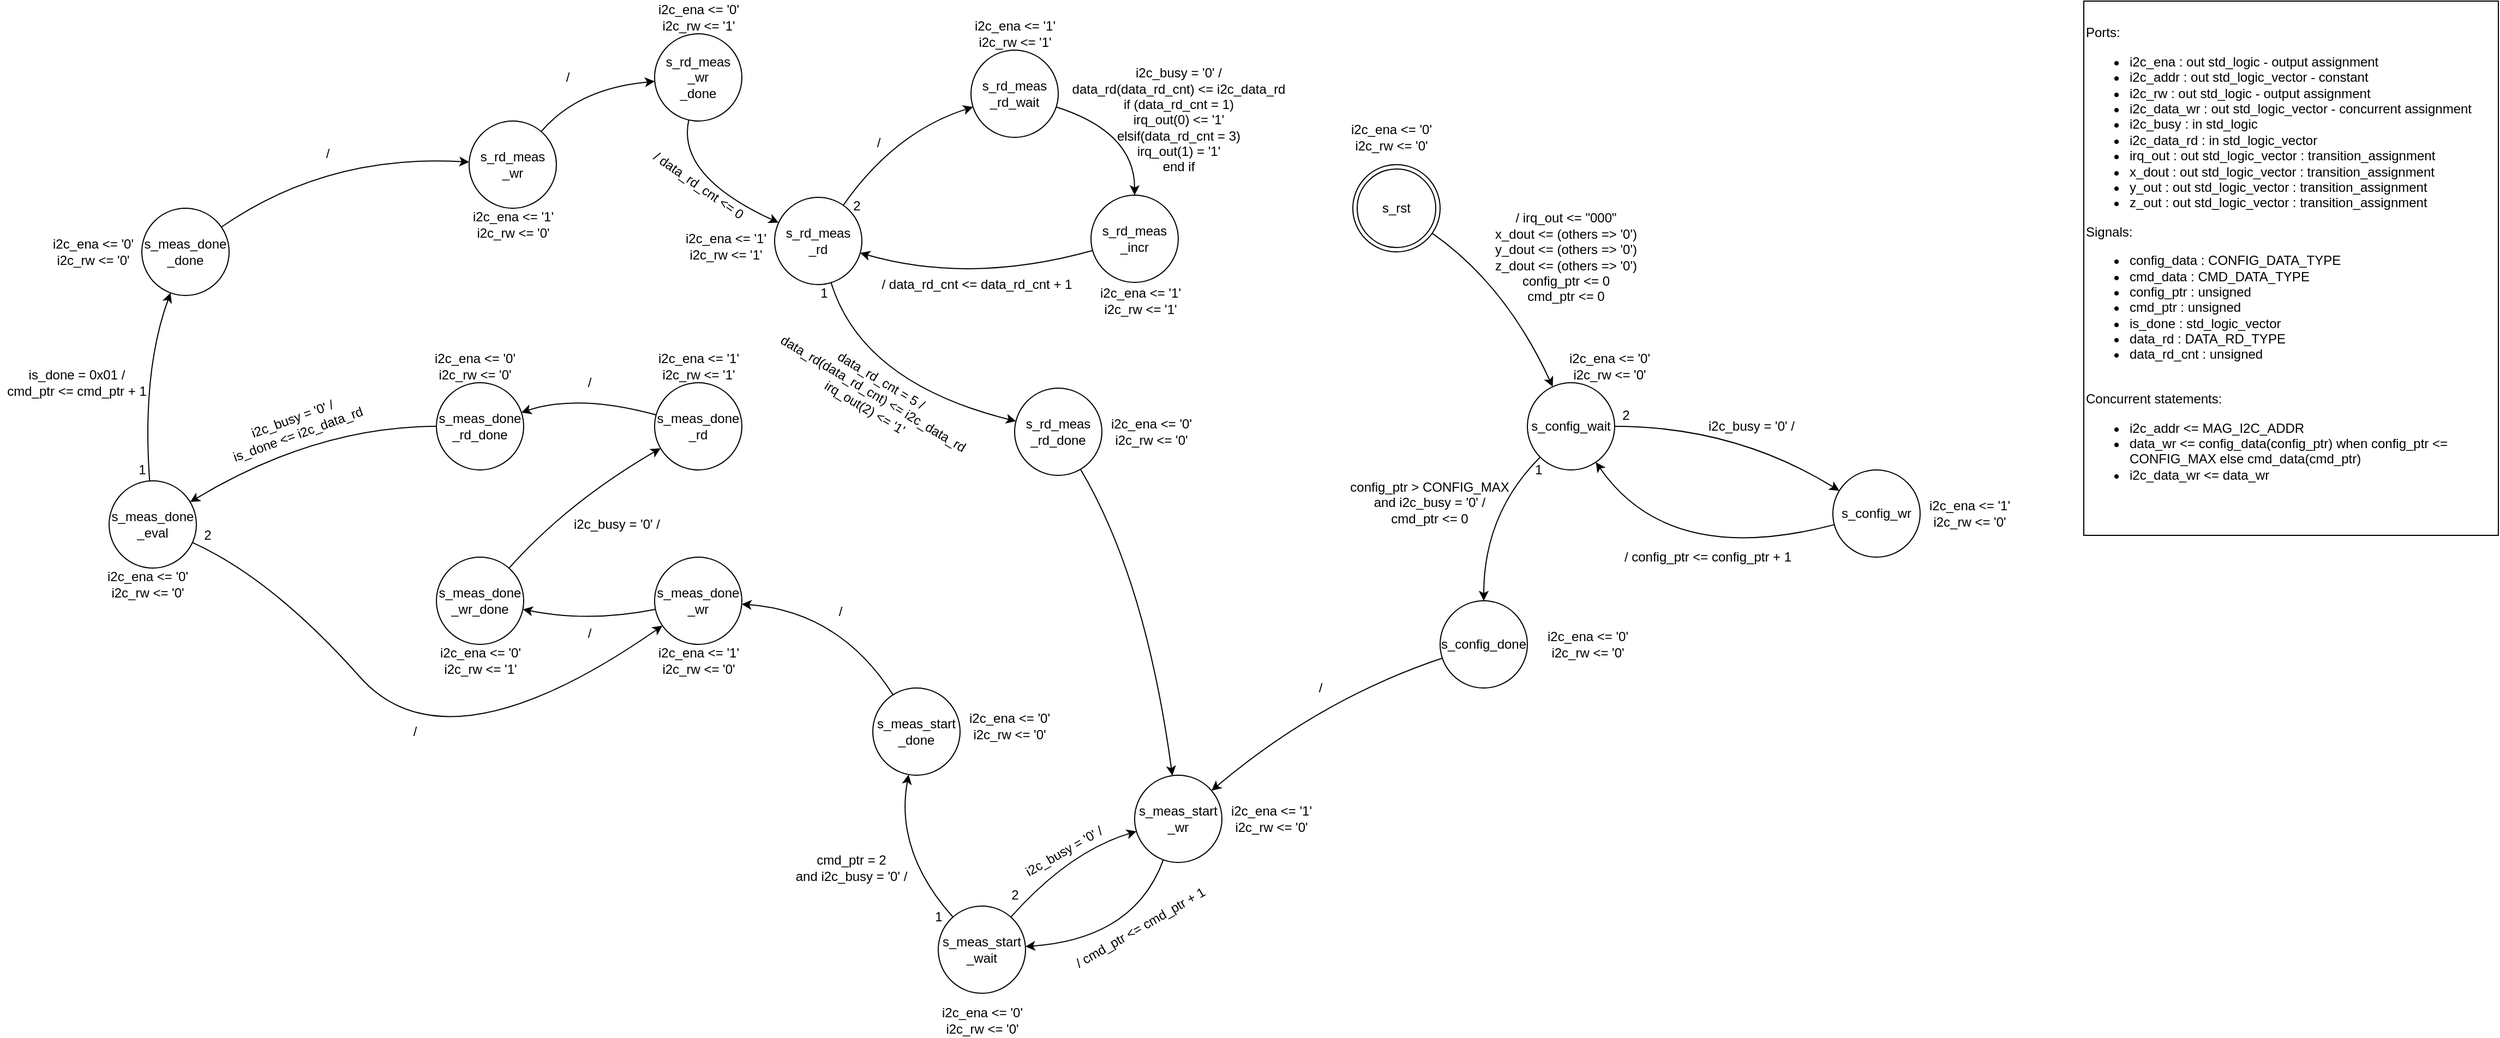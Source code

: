 <mxfile version="17.1.3" type="github">
  <diagram id="dUaKP_INnIbJ7J_q9_gv" name="Page-1">
    <mxGraphModel dx="2272" dy="795" grid="1" gridSize="10" guides="1" tooltips="1" connect="1" arrows="1" fold="1" page="1" pageScale="1" pageWidth="850" pageHeight="1100" math="0" shadow="0">
      <root>
        <mxCell id="0" />
        <mxCell id="1" parent="0" />
        <mxCell id="DeQcIR5LJ7hlBDvHYIzj-31" value="s_rst" style="ellipse;shape=doubleEllipse;whiteSpace=wrap;html=1;aspect=fixed;" vertex="1" parent="1">
          <mxGeometry x="660" y="390" width="80" height="80" as="geometry" />
        </mxCell>
        <mxCell id="DeQcIR5LJ7hlBDvHYIzj-32" value="s_config_wait" style="ellipse;whiteSpace=wrap;html=1;aspect=fixed;" vertex="1" parent="1">
          <mxGeometry x="820" y="590" width="80" height="80" as="geometry" />
        </mxCell>
        <mxCell id="DeQcIR5LJ7hlBDvHYIzj-33" value="s_config_wr" style="ellipse;whiteSpace=wrap;html=1;aspect=fixed;" vertex="1" parent="1">
          <mxGeometry x="1100" y="670" width="80" height="80" as="geometry" />
        </mxCell>
        <mxCell id="DeQcIR5LJ7hlBDvHYIzj-34" value="s_config_done" style="ellipse;whiteSpace=wrap;html=1;aspect=fixed;" vertex="1" parent="1">
          <mxGeometry x="740" y="790" width="80" height="80" as="geometry" />
        </mxCell>
        <mxCell id="DeQcIR5LJ7hlBDvHYIzj-35" value="&lt;div&gt;s_meas_start&lt;/div&gt;&lt;div&gt;_wr&lt;br&gt;&lt;/div&gt;" style="ellipse;whiteSpace=wrap;html=1;aspect=fixed;" vertex="1" parent="1">
          <mxGeometry x="460" y="950" width="80" height="80" as="geometry" />
        </mxCell>
        <mxCell id="DeQcIR5LJ7hlBDvHYIzj-36" value="&lt;div&gt;s_meas_start&lt;/div&gt;&lt;div&gt;_wait&lt;/div&gt;" style="ellipse;whiteSpace=wrap;html=1;aspect=fixed;" vertex="1" parent="1">
          <mxGeometry x="280" y="1070" width="80" height="80" as="geometry" />
        </mxCell>
        <mxCell id="DeQcIR5LJ7hlBDvHYIzj-37" value="&lt;div&gt;s_meas_start&lt;/div&gt;&lt;div&gt;_done&lt;br&gt;&lt;/div&gt;" style="ellipse;whiteSpace=wrap;html=1;aspect=fixed;" vertex="1" parent="1">
          <mxGeometry x="220" y="870" width="80" height="80" as="geometry" />
        </mxCell>
        <mxCell id="DeQcIR5LJ7hlBDvHYIzj-38" value="&lt;div&gt;s_meas_done&lt;/div&gt;&lt;div&gt;_wr&lt;br&gt;&lt;/div&gt;" style="ellipse;whiteSpace=wrap;html=1;aspect=fixed;" vertex="1" parent="1">
          <mxGeometry x="20" y="750" width="80" height="80" as="geometry" />
        </mxCell>
        <mxCell id="DeQcIR5LJ7hlBDvHYIzj-39" value="&lt;div&gt;s_meas_done&lt;/div&gt;&lt;div&gt;_wr_done&lt;br&gt;&lt;/div&gt;" style="ellipse;whiteSpace=wrap;html=1;aspect=fixed;" vertex="1" parent="1">
          <mxGeometry x="-180" y="750" width="80" height="80" as="geometry" />
        </mxCell>
        <mxCell id="DeQcIR5LJ7hlBDvHYIzj-40" value="&lt;div&gt;s_meas_done&lt;/div&gt;&lt;div&gt;_rd&lt;br&gt;&lt;/div&gt;" style="ellipse;whiteSpace=wrap;html=1;aspect=fixed;" vertex="1" parent="1">
          <mxGeometry x="20" y="590" width="80" height="80" as="geometry" />
        </mxCell>
        <mxCell id="DeQcIR5LJ7hlBDvHYIzj-41" value="&lt;div&gt;s_meas_done&lt;/div&gt;&lt;div&gt;_rd_done&lt;br&gt;&lt;/div&gt;" style="ellipse;whiteSpace=wrap;html=1;aspect=fixed;" vertex="1" parent="1">
          <mxGeometry x="-180" y="590" width="80" height="80" as="geometry" />
        </mxCell>
        <mxCell id="DeQcIR5LJ7hlBDvHYIzj-42" value="&lt;div&gt;s_rd_meas&lt;/div&gt;&lt;div&gt;_wr&lt;br&gt;&lt;/div&gt;" style="ellipse;whiteSpace=wrap;html=1;aspect=fixed;" vertex="1" parent="1">
          <mxGeometry x="-150" y="350" width="80" height="80" as="geometry" />
        </mxCell>
        <mxCell id="DeQcIR5LJ7hlBDvHYIzj-43" value="&lt;div&gt;s_rd_meas&lt;/div&gt;&lt;div&gt;_wr&lt;br&gt;&lt;/div&gt;_done" style="ellipse;whiteSpace=wrap;html=1;aspect=fixed;" vertex="1" parent="1">
          <mxGeometry x="20" y="270" width="80" height="80" as="geometry" />
        </mxCell>
        <mxCell id="DeQcIR5LJ7hlBDvHYIzj-44" value="&lt;div&gt;s_rd_meas&lt;/div&gt;&lt;div&gt;_rd&lt;br&gt;&lt;/div&gt;" style="ellipse;whiteSpace=wrap;html=1;aspect=fixed;" vertex="1" parent="1">
          <mxGeometry x="130" y="420" width="80" height="80" as="geometry" />
        </mxCell>
        <mxCell id="DeQcIR5LJ7hlBDvHYIzj-45" value="&lt;div&gt;s_rd_meas&lt;/div&gt;&lt;div&gt;_rd_wait&lt;/div&gt;" style="ellipse;whiteSpace=wrap;html=1;aspect=fixed;" vertex="1" parent="1">
          <mxGeometry x="310" y="285" width="80" height="80" as="geometry" />
        </mxCell>
        <mxCell id="DeQcIR5LJ7hlBDvHYIzj-46" value="&lt;div&gt;s_rd_meas&lt;/div&gt;&lt;div&gt;_rd_done&lt;/div&gt;" style="ellipse;whiteSpace=wrap;html=1;aspect=fixed;" vertex="1" parent="1">
          <mxGeometry x="350" y="595" width="80" height="80" as="geometry" />
        </mxCell>
        <mxCell id="DeQcIR5LJ7hlBDvHYIzj-47" value="" style="curved=1;endArrow=classic;html=1;rounded=0;" edge="1" parent="1" source="DeQcIR5LJ7hlBDvHYIzj-31" target="DeQcIR5LJ7hlBDvHYIzj-32">
          <mxGeometry width="50" height="50" relative="1" as="geometry">
            <mxPoint x="740" y="580" as="sourcePoint" />
            <mxPoint x="790" y="530" as="targetPoint" />
            <Array as="points">
              <mxPoint x="800" y="500" />
            </Array>
          </mxGeometry>
        </mxCell>
        <mxCell id="DeQcIR5LJ7hlBDvHYIzj-48" value="&lt;div&gt;Ports:&lt;/div&gt;&lt;div&gt;&lt;ul&gt;&lt;li&gt;i2c_ena : out std_logic - output assignment&lt;br&gt;&lt;/li&gt;&lt;li&gt;i2c_addr : out std_logic_vector - constant&lt;br&gt;&lt;/li&gt;&lt;li&gt;i2c_rw : out std_logic - output assignment&lt;br&gt;&lt;/li&gt;&lt;li&gt;i2c_data_wr : out std_logic_vector - concurrent assignment&lt;br&gt;&lt;/li&gt;&lt;li&gt;i2c_busy : in std_logic&lt;/li&gt;&lt;li&gt;i2c_data_rd : in std_logic_vector&lt;/li&gt;&lt;li&gt;irq_out : out std_logic_vector : transition_assignment&lt;br&gt;&lt;/li&gt;&lt;li&gt;x_dout : out std_logic_vector : transition_assignment&lt;br&gt;&lt;/li&gt;&lt;li&gt;y_out : out std_logic_vector : transition_assignment&lt;/li&gt;&lt;li&gt;z_out : out std_logic_vector : transition_assignment&lt;/li&gt;&lt;/ul&gt;&lt;div&gt;Signals:&lt;/div&gt;&lt;div&gt;&lt;ul&gt;&lt;li&gt;config_data : CONFIG_DATA_TYPE&lt;/li&gt;&lt;li&gt;cmd_data : CMD_DATA_TYPE&lt;br&gt;&lt;/li&gt;&lt;li&gt;config_ptr : unsigned&lt;/li&gt;&lt;li&gt;cmd_ptr : unsigned&lt;/li&gt;&lt;li&gt;is_done : std_logic_vector&lt;br&gt;&lt;/li&gt;&lt;li&gt;data_rd : DATA_RD_TYPE&lt;/li&gt;&lt;li&gt;data_rd_cnt : unsigned&lt;br&gt;&lt;/li&gt;&lt;/ul&gt;&lt;/div&gt;&lt;div&gt;&lt;br&gt;&lt;/div&gt;&lt;div&gt;Concurrent statements:&lt;/div&gt;&lt;div&gt;&lt;ul&gt;&lt;li&gt;i2c_addr &amp;lt;= MAG_I2C_ADDR&lt;/li&gt;&lt;li&gt;data_wr &amp;lt;= config_data(config_ptr) when config_ptr &amp;lt;= CONFIG_MAX else cmd_data(cmd_ptr)&lt;/li&gt;&lt;li&gt;i2c_data_wr &amp;lt;= data_wr&lt;br&gt;&lt;/li&gt;&lt;/ul&gt;&lt;/div&gt;&lt;/div&gt;&lt;div align=&quot;left&quot;&gt;&lt;br&gt;&lt;/div&gt;" style="rounded=0;whiteSpace=wrap;html=1;align=left;" vertex="1" parent="1">
          <mxGeometry x="1330" y="240" width="380" height="490" as="geometry" />
        </mxCell>
        <mxCell id="DeQcIR5LJ7hlBDvHYIzj-49" value="&lt;div&gt;i2c_ena &amp;lt;= &#39;0&#39;&lt;/div&gt;&lt;div&gt;i2c_rw &amp;lt;= &#39;0&#39;&lt;br&gt;&lt;/div&gt;" style="text;html=1;align=center;verticalAlign=middle;resizable=0;points=[];autosize=1;strokeColor=none;fillColor=none;" vertex="1" parent="1">
          <mxGeometry x="650" y="350" width="90" height="30" as="geometry" />
        </mxCell>
        <mxCell id="DeQcIR5LJ7hlBDvHYIzj-50" value="/ irq_out &amp;lt;= &quot;000&quot;&lt;br&gt;&lt;div&gt;x_dout &amp;lt;= (others =&amp;gt; &#39;0&#39;)&lt;/div&gt;&lt;div&gt;y_dout &amp;lt;= (others =&amp;gt; &#39;0&#39;)&lt;/div&gt;&lt;div&gt;z_dout &amp;lt;= (others =&amp;gt; &#39;0&#39;)&lt;/div&gt;&lt;div&gt;config_ptr &amp;lt;= 0&lt;/div&gt;&lt;div&gt;cmd_ptr &amp;lt;= 0&lt;br&gt;&lt;/div&gt;" style="text;html=1;align=center;verticalAlign=middle;resizable=0;points=[];autosize=1;strokeColor=none;fillColor=none;" vertex="1" parent="1">
          <mxGeometry x="780" y="430" width="150" height="90" as="geometry" />
        </mxCell>
        <mxCell id="DeQcIR5LJ7hlBDvHYIzj-51" value="" style="curved=1;endArrow=classic;html=1;rounded=0;" edge="1" parent="1" source="DeQcIR5LJ7hlBDvHYIzj-32" target="DeQcIR5LJ7hlBDvHYIzj-33">
          <mxGeometry width="50" height="50" relative="1" as="geometry">
            <mxPoint x="1040" y="630" as="sourcePoint" />
            <mxPoint x="1090" y="580" as="targetPoint" />
            <Array as="points">
              <mxPoint x="1010" y="630" />
            </Array>
          </mxGeometry>
        </mxCell>
        <mxCell id="DeQcIR5LJ7hlBDvHYIzj-52" value="i2c_busy = &#39;0&#39; /" style="text;html=1;align=center;verticalAlign=middle;resizable=0;points=[];autosize=1;strokeColor=none;fillColor=none;" vertex="1" parent="1">
          <mxGeometry x="980" y="620" width="90" height="20" as="geometry" />
        </mxCell>
        <mxCell id="DeQcIR5LJ7hlBDvHYIzj-53" value="&lt;div&gt;i2c_ena &amp;lt;= &#39;0&#39;&lt;/div&gt;&lt;div&gt;i2c_rw &amp;lt;= &#39;0&#39;&lt;br&gt;&lt;/div&gt;" style="text;html=1;align=center;verticalAlign=middle;resizable=0;points=[];autosize=1;strokeColor=none;fillColor=none;" vertex="1" parent="1">
          <mxGeometry x="850" y="560" width="90" height="30" as="geometry" />
        </mxCell>
        <mxCell id="DeQcIR5LJ7hlBDvHYIzj-54" value="&lt;div&gt;i2c_ena &amp;lt;= &#39;1&#39;&lt;/div&gt;&lt;div&gt;i2c_rw &amp;lt;= &#39;0&#39;&lt;br&gt;&lt;/div&gt;" style="text;html=1;align=center;verticalAlign=middle;resizable=0;points=[];autosize=1;strokeColor=none;fillColor=none;" vertex="1" parent="1">
          <mxGeometry x="1180" y="695" width="90" height="30" as="geometry" />
        </mxCell>
        <mxCell id="DeQcIR5LJ7hlBDvHYIzj-55" value="" style="curved=1;endArrow=classic;html=1;rounded=0;" edge="1" parent="1" source="DeQcIR5LJ7hlBDvHYIzj-33" target="DeQcIR5LJ7hlBDvHYIzj-32">
          <mxGeometry width="50" height="50" relative="1" as="geometry">
            <mxPoint x="950" y="790" as="sourcePoint" />
            <mxPoint x="1000" y="740" as="targetPoint" />
            <Array as="points">
              <mxPoint x="950" y="760" />
            </Array>
          </mxGeometry>
        </mxCell>
        <mxCell id="DeQcIR5LJ7hlBDvHYIzj-56" value="/ config_ptr &amp;lt;= config_ptr + 1" style="text;html=1;align=center;verticalAlign=middle;resizable=0;points=[];autosize=1;strokeColor=none;fillColor=none;" vertex="1" parent="1">
          <mxGeometry x="900" y="740" width="170" height="20" as="geometry" />
        </mxCell>
        <mxCell id="DeQcIR5LJ7hlBDvHYIzj-57" value="" style="curved=1;endArrow=classic;html=1;rounded=0;" edge="1" parent="1" source="DeQcIR5LJ7hlBDvHYIzj-32" target="DeQcIR5LJ7hlBDvHYIzj-34">
          <mxGeometry width="50" height="50" relative="1" as="geometry">
            <mxPoint x="670" y="740" as="sourcePoint" />
            <mxPoint x="720" y="690" as="targetPoint" />
            <Array as="points">
              <mxPoint x="780" y="710" />
            </Array>
          </mxGeometry>
        </mxCell>
        <mxCell id="DeQcIR5LJ7hlBDvHYIzj-58" value="&lt;div&gt;config_ptr &amp;gt; CONFIG_MAX &lt;br&gt;&lt;/div&gt;&lt;div&gt;and i2c_busy = &#39;0&#39; /&lt;/div&gt;&lt;div&gt;cmd_ptr &amp;lt;= 0&lt;br&gt;&lt;/div&gt;" style="text;html=1;align=center;verticalAlign=middle;resizable=0;points=[];autosize=1;strokeColor=none;fillColor=none;" vertex="1" parent="1">
          <mxGeometry x="650" y="675" width="160" height="50" as="geometry" />
        </mxCell>
        <mxCell id="DeQcIR5LJ7hlBDvHYIzj-59" value="&lt;div&gt;i2c_ena &amp;lt;= &#39;0&#39;&lt;/div&gt;&lt;div&gt;i2c_rw &amp;lt;= &#39;0&#39;&lt;br&gt;&lt;/div&gt;" style="text;html=1;align=center;verticalAlign=middle;resizable=0;points=[];autosize=1;strokeColor=none;fillColor=none;" vertex="1" parent="1">
          <mxGeometry x="830" y="815" width="90" height="30" as="geometry" />
        </mxCell>
        <mxCell id="DeQcIR5LJ7hlBDvHYIzj-60" value="" style="curved=1;endArrow=classic;html=1;rounded=0;" edge="1" parent="1" source="DeQcIR5LJ7hlBDvHYIzj-34" target="DeQcIR5LJ7hlBDvHYIzj-35">
          <mxGeometry width="50" height="50" relative="1" as="geometry">
            <mxPoint x="730" y="990" as="sourcePoint" />
            <mxPoint x="780" y="940" as="targetPoint" />
            <Array as="points">
              <mxPoint x="630" y="880" />
            </Array>
          </mxGeometry>
        </mxCell>
        <mxCell id="DeQcIR5LJ7hlBDvHYIzj-61" value="/" style="text;html=1;align=center;verticalAlign=middle;resizable=0;points=[];autosize=1;strokeColor=none;fillColor=none;" vertex="1" parent="1">
          <mxGeometry x="620" y="860" width="20" height="20" as="geometry" />
        </mxCell>
        <mxCell id="DeQcIR5LJ7hlBDvHYIzj-62" value="&lt;div&gt;i2c_ena &amp;lt;= &#39;1&#39;&lt;/div&gt;&lt;div&gt;i2c_rw &amp;lt;= &#39;0&#39;&lt;br&gt;&lt;/div&gt;" style="text;html=1;align=center;verticalAlign=middle;resizable=0;points=[];autosize=1;strokeColor=none;fillColor=none;" vertex="1" parent="1">
          <mxGeometry x="540" y="975" width="90" height="30" as="geometry" />
        </mxCell>
        <mxCell id="DeQcIR5LJ7hlBDvHYIzj-63" value="" style="curved=1;endArrow=classic;html=1;rounded=0;" edge="1" parent="1" source="DeQcIR5LJ7hlBDvHYIzj-35" target="DeQcIR5LJ7hlBDvHYIzj-36">
          <mxGeometry width="50" height="50" relative="1" as="geometry">
            <mxPoint x="420" y="1100" as="sourcePoint" />
            <mxPoint x="470" y="1050" as="targetPoint" />
            <Array as="points">
              <mxPoint x="460" y="1100" />
            </Array>
          </mxGeometry>
        </mxCell>
        <mxCell id="DeQcIR5LJ7hlBDvHYIzj-64" value="/ cmd_ptr &amp;lt;= cmd_ptr + 1" style="text;html=1;align=center;verticalAlign=middle;resizable=0;points=[];autosize=1;strokeColor=none;fillColor=none;rotation=-30;" vertex="1" parent="1">
          <mxGeometry x="390" y="1080" width="150" height="20" as="geometry" />
        </mxCell>
        <mxCell id="DeQcIR5LJ7hlBDvHYIzj-65" value="" style="curved=1;endArrow=classic;html=1;rounded=0;" edge="1" parent="1" source="DeQcIR5LJ7hlBDvHYIzj-36" target="DeQcIR5LJ7hlBDvHYIzj-35">
          <mxGeometry width="50" height="50" relative="1" as="geometry">
            <mxPoint x="300" y="1040" as="sourcePoint" />
            <mxPoint x="350" y="990" as="targetPoint" />
            <Array as="points">
              <mxPoint x="400" y="1020" />
            </Array>
          </mxGeometry>
        </mxCell>
        <mxCell id="DeQcIR5LJ7hlBDvHYIzj-66" value="i2c_busy = &#39;0&#39; /" style="text;html=1;align=center;verticalAlign=middle;resizable=0;points=[];autosize=1;strokeColor=none;fillColor=none;rotation=-30;" vertex="1" parent="1">
          <mxGeometry x="350" y="1010" width="90" height="20" as="geometry" />
        </mxCell>
        <mxCell id="DeQcIR5LJ7hlBDvHYIzj-67" value="&lt;div&gt;i2c_ena &amp;lt;= &#39;0&#39;&lt;/div&gt;&lt;div&gt;i2c_rw &amp;lt;= &#39;0&#39;&lt;br&gt;&lt;/div&gt;" style="text;html=1;align=center;verticalAlign=middle;resizable=0;points=[];autosize=1;strokeColor=none;fillColor=none;" vertex="1" parent="1">
          <mxGeometry x="275" y="1160" width="90" height="30" as="geometry" />
        </mxCell>
        <mxCell id="DeQcIR5LJ7hlBDvHYIzj-68" value="" style="curved=1;endArrow=classic;html=1;rounded=0;" edge="1" parent="1" source="DeQcIR5LJ7hlBDvHYIzj-36" target="DeQcIR5LJ7hlBDvHYIzj-37">
          <mxGeometry width="50" height="50" relative="1" as="geometry">
            <mxPoint x="170" y="1010" as="sourcePoint" />
            <mxPoint x="220" y="960" as="targetPoint" />
            <Array as="points">
              <mxPoint x="240" y="1020" />
            </Array>
          </mxGeometry>
        </mxCell>
        <mxCell id="DeQcIR5LJ7hlBDvHYIzj-69" value="1" style="text;html=1;align=center;verticalAlign=middle;resizable=0;points=[];autosize=1;strokeColor=none;fillColor=none;" vertex="1" parent="1">
          <mxGeometry x="820" y="660" width="20" height="20" as="geometry" />
        </mxCell>
        <mxCell id="DeQcIR5LJ7hlBDvHYIzj-70" value="2" style="text;html=1;align=center;verticalAlign=middle;resizable=0;points=[];autosize=1;strokeColor=none;fillColor=none;" vertex="1" parent="1">
          <mxGeometry x="900" y="610" width="20" height="20" as="geometry" />
        </mxCell>
        <mxCell id="DeQcIR5LJ7hlBDvHYIzj-71" value="1" style="text;html=1;align=center;verticalAlign=middle;resizable=0;points=[];autosize=1;strokeColor=none;fillColor=none;" vertex="1" parent="1">
          <mxGeometry x="270" y="1070" width="20" height="20" as="geometry" />
        </mxCell>
        <mxCell id="DeQcIR5LJ7hlBDvHYIzj-72" value="&lt;div&gt;cmd_ptr = 2&lt;/div&gt;&lt;div&gt;and i2c_busy = &#39;0&#39; /&lt;/div&gt;" style="text;html=1;align=center;verticalAlign=middle;resizable=0;points=[];autosize=1;strokeColor=none;fillColor=none;" vertex="1" parent="1">
          <mxGeometry x="140" y="1020" width="120" height="30" as="geometry" />
        </mxCell>
        <mxCell id="DeQcIR5LJ7hlBDvHYIzj-73" value="2" style="text;html=1;align=center;verticalAlign=middle;resizable=0;points=[];autosize=1;strokeColor=none;fillColor=none;" vertex="1" parent="1">
          <mxGeometry x="340" y="1050" width="20" height="20" as="geometry" />
        </mxCell>
        <mxCell id="DeQcIR5LJ7hlBDvHYIzj-74" value="" style="curved=1;endArrow=classic;html=1;rounded=0;" edge="1" parent="1" source="DeQcIR5LJ7hlBDvHYIzj-37" target="DeQcIR5LJ7hlBDvHYIzj-38">
          <mxGeometry width="50" height="50" relative="1" as="geometry">
            <mxPoint x="120" y="850" as="sourcePoint" />
            <mxPoint x="170" y="800" as="targetPoint" />
            <Array as="points">
              <mxPoint x="190" y="800" />
            </Array>
          </mxGeometry>
        </mxCell>
        <mxCell id="DeQcIR5LJ7hlBDvHYIzj-75" value="/" style="text;html=1;align=center;verticalAlign=middle;resizable=0;points=[];autosize=1;strokeColor=none;fillColor=none;" vertex="1" parent="1">
          <mxGeometry x="180" y="790" width="20" height="20" as="geometry" />
        </mxCell>
        <mxCell id="DeQcIR5LJ7hlBDvHYIzj-76" value="&lt;div&gt;i2c_ena &amp;lt;= &#39;0&#39;&lt;/div&gt;&lt;div&gt;i2c_rw &amp;lt;= &#39;0&#39;&lt;br&gt;&lt;/div&gt;" style="text;html=1;align=center;verticalAlign=middle;resizable=0;points=[];autosize=1;strokeColor=none;fillColor=none;" vertex="1" parent="1">
          <mxGeometry x="300" y="890" width="90" height="30" as="geometry" />
        </mxCell>
        <mxCell id="DeQcIR5LJ7hlBDvHYIzj-77" value="&lt;div&gt;i2c_ena &amp;lt;= &#39;1&#39;&lt;/div&gt;&lt;div&gt;i2c_rw &amp;lt;= &#39;0&#39;&lt;br&gt;&lt;/div&gt;" style="text;html=1;align=center;verticalAlign=middle;resizable=0;points=[];autosize=1;strokeColor=none;fillColor=none;" vertex="1" parent="1">
          <mxGeometry x="15" y="830" width="90" height="30" as="geometry" />
        </mxCell>
        <mxCell id="DeQcIR5LJ7hlBDvHYIzj-78" value="" style="curved=1;endArrow=classic;html=1;rounded=0;" edge="1" parent="1" source="DeQcIR5LJ7hlBDvHYIzj-38" target="DeQcIR5LJ7hlBDvHYIzj-39">
          <mxGeometry width="50" height="50" relative="1" as="geometry">
            <mxPoint x="-90" y="770" as="sourcePoint" />
            <mxPoint x="-40" y="720" as="targetPoint" />
            <Array as="points">
              <mxPoint x="-40" y="810" />
            </Array>
          </mxGeometry>
        </mxCell>
        <mxCell id="DeQcIR5LJ7hlBDvHYIzj-79" value="/" style="text;html=1;align=center;verticalAlign=middle;resizable=0;points=[];autosize=1;strokeColor=none;fillColor=none;" vertex="1" parent="1">
          <mxGeometry x="-50" y="810" width="20" height="20" as="geometry" />
        </mxCell>
        <mxCell id="DeQcIR5LJ7hlBDvHYIzj-80" value="" style="curved=1;endArrow=classic;html=1;rounded=0;" edge="1" parent="1" source="DeQcIR5LJ7hlBDvHYIzj-39" target="DeQcIR5LJ7hlBDvHYIzj-40">
          <mxGeometry width="50" height="50" relative="1" as="geometry">
            <mxPoint x="-90" y="720" as="sourcePoint" />
            <mxPoint x="-40" y="670" as="targetPoint" />
            <Array as="points">
              <mxPoint x="-60" y="700" />
            </Array>
          </mxGeometry>
        </mxCell>
        <mxCell id="DeQcIR5LJ7hlBDvHYIzj-81" value="i2c_busy = &#39;0&#39; /" style="text;html=1;align=center;verticalAlign=middle;resizable=0;points=[];autosize=1;strokeColor=none;fillColor=none;" vertex="1" parent="1">
          <mxGeometry x="-60" y="710" width="90" height="20" as="geometry" />
        </mxCell>
        <mxCell id="DeQcIR5LJ7hlBDvHYIzj-82" value="&lt;div&gt;i2c_ena &amp;lt;= &#39;0&#39;&lt;/div&gt;&lt;div&gt;i2c_rw &amp;lt;= &#39;1&#39;&lt;br&gt;&lt;/div&gt;" style="text;html=1;align=center;verticalAlign=middle;resizable=0;points=[];autosize=1;strokeColor=none;fillColor=none;" vertex="1" parent="1">
          <mxGeometry x="-185" y="830" width="90" height="30" as="geometry" />
        </mxCell>
        <mxCell id="DeQcIR5LJ7hlBDvHYIzj-84" value="&lt;div&gt;i2c_ena &amp;lt;= &#39;1&#39;&lt;/div&gt;&lt;div&gt;i2c_rw &amp;lt;= &#39;1&#39;&lt;br&gt;&lt;/div&gt;" style="text;html=1;align=center;verticalAlign=middle;resizable=0;points=[];autosize=1;strokeColor=none;fillColor=none;" vertex="1" parent="1">
          <mxGeometry x="15" y="560" width="90" height="30" as="geometry" />
        </mxCell>
        <mxCell id="DeQcIR5LJ7hlBDvHYIzj-85" value="" style="curved=1;endArrow=classic;html=1;rounded=0;" edge="1" parent="1" source="DeQcIR5LJ7hlBDvHYIzj-40" target="DeQcIR5LJ7hlBDvHYIzj-41">
          <mxGeometry width="50" height="50" relative="1" as="geometry">
            <mxPoint x="-140" y="600" as="sourcePoint" />
            <mxPoint x="-90" y="550" as="targetPoint" />
            <Array as="points">
              <mxPoint x="-50" y="600" />
            </Array>
          </mxGeometry>
        </mxCell>
        <mxCell id="DeQcIR5LJ7hlBDvHYIzj-86" value="/" style="text;html=1;align=center;verticalAlign=middle;resizable=0;points=[];autosize=1;strokeColor=none;fillColor=none;" vertex="1" parent="1">
          <mxGeometry x="-50" y="580" width="20" height="20" as="geometry" />
        </mxCell>
        <mxCell id="DeQcIR5LJ7hlBDvHYIzj-87" value="&lt;div&gt;s_meas_done&lt;/div&gt;&lt;div&gt;_eval&lt;br&gt;&lt;/div&gt;" style="ellipse;whiteSpace=wrap;html=1;aspect=fixed;" vertex="1" parent="1">
          <mxGeometry x="-480" y="680" width="80" height="80" as="geometry" />
        </mxCell>
        <mxCell id="DeQcIR5LJ7hlBDvHYIzj-88" value="" style="curved=1;endArrow=classic;html=1;rounded=0;" edge="1" parent="1" source="DeQcIR5LJ7hlBDvHYIzj-41" target="DeQcIR5LJ7hlBDvHYIzj-87">
          <mxGeometry width="50" height="50" relative="1" as="geometry">
            <mxPoint x="-370" y="650" as="sourcePoint" />
            <mxPoint x="-320" y="600" as="targetPoint" />
            <Array as="points">
              <mxPoint x="-290" y="630" />
            </Array>
          </mxGeometry>
        </mxCell>
        <mxCell id="DeQcIR5LJ7hlBDvHYIzj-89" value="&lt;div&gt;i2c_busy = &#39;0&#39; /&lt;/div&gt;&lt;div&gt;is_done &amp;lt;= i2c_data_rd&lt;br&gt;&lt;/div&gt;" style="text;html=1;align=center;verticalAlign=middle;resizable=0;points=[];autosize=1;strokeColor=none;fillColor=none;rotation=-20;" vertex="1" parent="1">
          <mxGeometry x="-380" y="615" width="140" height="30" as="geometry" />
        </mxCell>
        <mxCell id="DeQcIR5LJ7hlBDvHYIzj-91" value="&lt;div&gt;i2c_ena &amp;lt;= &#39;0&#39;&lt;/div&gt;&lt;div&gt;i2c_rw &amp;lt;= &#39;0&#39;&lt;br&gt;&lt;/div&gt;" style="text;html=1;align=center;verticalAlign=middle;resizable=0;points=[];autosize=1;strokeColor=none;fillColor=none;" vertex="1" parent="1">
          <mxGeometry x="-190" y="560" width="90" height="30" as="geometry" />
        </mxCell>
        <mxCell id="DeQcIR5LJ7hlBDvHYIzj-92" value="" style="curved=1;endArrow=classic;html=1;rounded=0;" edge="1" parent="1" source="DeQcIR5LJ7hlBDvHYIzj-87" target="DeQcIR5LJ7hlBDvHYIzj-94">
          <mxGeometry width="50" height="50" relative="1" as="geometry">
            <mxPoint x="-510" y="630" as="sourcePoint" />
            <mxPoint x="-460" y="580" as="targetPoint" />
            <Array as="points">
              <mxPoint x="-450" y="580" />
            </Array>
          </mxGeometry>
        </mxCell>
        <mxCell id="DeQcIR5LJ7hlBDvHYIzj-93" value="&lt;div&gt;is_done = 0x01 /&lt;/div&gt;cmd_ptr &amp;lt;= cmd_ptr + 1" style="text;html=1;align=center;verticalAlign=middle;resizable=0;points=[];autosize=1;strokeColor=none;fillColor=none;" vertex="1" parent="1">
          <mxGeometry x="-580" y="575" width="140" height="30" as="geometry" />
        </mxCell>
        <mxCell id="DeQcIR5LJ7hlBDvHYIzj-94" value="&lt;div&gt;s_meas_done&lt;/div&gt;&lt;div&gt;_done&lt;br&gt;&lt;/div&gt;" style="ellipse;whiteSpace=wrap;html=1;aspect=fixed;" vertex="1" parent="1">
          <mxGeometry x="-450" y="430" width="80" height="80" as="geometry" />
        </mxCell>
        <mxCell id="DeQcIR5LJ7hlBDvHYIzj-95" value="&lt;div&gt;i2c_ena &amp;lt;= &#39;0&#39;&lt;/div&gt;&lt;div&gt;i2c_rw &amp;lt;= &#39;0&#39;&lt;br&gt;&lt;/div&gt;" style="text;html=1;align=center;verticalAlign=middle;resizable=0;points=[];autosize=1;strokeColor=none;fillColor=none;" vertex="1" parent="1">
          <mxGeometry x="-490" y="760" width="90" height="30" as="geometry" />
        </mxCell>
        <mxCell id="DeQcIR5LJ7hlBDvHYIzj-96" value="&lt;div&gt;i2c_ena &amp;lt;= &#39;0&#39;&lt;/div&gt;&lt;div&gt;i2c_rw &amp;lt;= &#39;0&#39;&lt;br&gt;&lt;/div&gt;" style="text;html=1;align=center;verticalAlign=middle;resizable=0;points=[];autosize=1;strokeColor=none;fillColor=none;" vertex="1" parent="1">
          <mxGeometry x="-540" y="455" width="90" height="30" as="geometry" />
        </mxCell>
        <mxCell id="DeQcIR5LJ7hlBDvHYIzj-97" value="" style="curved=1;endArrow=classic;html=1;rounded=0;" edge="1" parent="1" source="DeQcIR5LJ7hlBDvHYIzj-87" target="DeQcIR5LJ7hlBDvHYIzj-38">
          <mxGeometry width="50" height="50" relative="1" as="geometry">
            <mxPoint x="-442.752" y="680.095" as="sourcePoint" />
            <mxPoint x="-270" y="860" as="targetPoint" />
            <Array as="points">
              <mxPoint x="-330" y="770" />
              <mxPoint x="-170" y="950" />
            </Array>
          </mxGeometry>
        </mxCell>
        <mxCell id="DeQcIR5LJ7hlBDvHYIzj-98" value="1" style="text;html=1;align=center;verticalAlign=middle;resizable=0;points=[];autosize=1;strokeColor=none;fillColor=none;" vertex="1" parent="1">
          <mxGeometry x="-460" y="660" width="20" height="20" as="geometry" />
        </mxCell>
        <mxCell id="DeQcIR5LJ7hlBDvHYIzj-99" value="/" style="text;html=1;align=center;verticalAlign=middle;resizable=0;points=[];autosize=1;strokeColor=none;fillColor=none;" vertex="1" parent="1">
          <mxGeometry x="-210" y="900" width="20" height="20" as="geometry" />
        </mxCell>
        <mxCell id="DeQcIR5LJ7hlBDvHYIzj-100" value="2" style="text;html=1;align=center;verticalAlign=middle;resizable=0;points=[];autosize=1;strokeColor=none;fillColor=none;" vertex="1" parent="1">
          <mxGeometry x="-400" y="720" width="20" height="20" as="geometry" />
        </mxCell>
        <mxCell id="DeQcIR5LJ7hlBDvHYIzj-101" value="" style="curved=1;endArrow=classic;html=1;rounded=0;" edge="1" parent="1" source="DeQcIR5LJ7hlBDvHYIzj-94" target="DeQcIR5LJ7hlBDvHYIzj-42">
          <mxGeometry width="50" height="50" relative="1" as="geometry">
            <mxPoint x="-320" y="390" as="sourcePoint" />
            <mxPoint x="-270" y="340" as="targetPoint" />
            <Array as="points">
              <mxPoint x="-280" y="380" />
            </Array>
          </mxGeometry>
        </mxCell>
        <mxCell id="DeQcIR5LJ7hlBDvHYIzj-102" value="/" style="text;html=1;align=center;verticalAlign=middle;resizable=0;points=[];autosize=1;strokeColor=none;fillColor=none;" vertex="1" parent="1">
          <mxGeometry x="-290" y="370" width="20" height="20" as="geometry" />
        </mxCell>
        <mxCell id="DeQcIR5LJ7hlBDvHYIzj-103" value="&lt;div&gt;i2c_ena &amp;lt;= &#39;1&#39;&lt;/div&gt;&lt;div&gt;i2c_rw &amp;lt;= &#39;0&#39;&lt;br&gt;&lt;/div&gt;" style="text;html=1;align=center;verticalAlign=middle;resizable=0;points=[];autosize=1;strokeColor=none;fillColor=none;" vertex="1" parent="1">
          <mxGeometry x="-155" y="430" width="90" height="30" as="geometry" />
        </mxCell>
        <mxCell id="DeQcIR5LJ7hlBDvHYIzj-104" value="" style="curved=1;endArrow=classic;html=1;rounded=0;" edge="1" parent="1" source="DeQcIR5LJ7hlBDvHYIzj-42" target="DeQcIR5LJ7hlBDvHYIzj-43">
          <mxGeometry width="50" height="50" relative="1" as="geometry">
            <mxPoint x="-100" y="270" as="sourcePoint" />
            <mxPoint x="-50" y="220" as="targetPoint" />
            <Array as="points">
              <mxPoint x="-50" y="320" />
            </Array>
          </mxGeometry>
        </mxCell>
        <mxCell id="DeQcIR5LJ7hlBDvHYIzj-105" value="/" style="text;html=1;align=center;verticalAlign=middle;resizable=0;points=[];autosize=1;strokeColor=none;fillColor=none;" vertex="1" parent="1">
          <mxGeometry x="-70" y="300" width="20" height="20" as="geometry" />
        </mxCell>
        <mxCell id="DeQcIR5LJ7hlBDvHYIzj-106" value="&lt;div&gt;i2c_ena &amp;lt;= &#39;0&#39;&lt;/div&gt;&lt;div&gt;i2c_rw &amp;lt;= &#39;1&#39;&lt;br&gt;&lt;/div&gt;" style="text;html=1;align=center;verticalAlign=middle;resizable=0;points=[];autosize=1;strokeColor=none;fillColor=none;" vertex="1" parent="1">
          <mxGeometry x="15" y="240" width="90" height="30" as="geometry" />
        </mxCell>
        <mxCell id="DeQcIR5LJ7hlBDvHYIzj-107" value="" style="curved=1;endArrow=classic;html=1;rounded=0;" edge="1" parent="1" source="DeQcIR5LJ7hlBDvHYIzj-43" target="DeQcIR5LJ7hlBDvHYIzj-44">
          <mxGeometry width="50" height="50" relative="1" as="geometry">
            <mxPoint y="410" as="sourcePoint" />
            <mxPoint x="50" y="360" as="targetPoint" />
            <Array as="points">
              <mxPoint x="40" y="400" />
            </Array>
          </mxGeometry>
        </mxCell>
        <mxCell id="DeQcIR5LJ7hlBDvHYIzj-108" value="/ data_rd_cnt &amp;lt;= 0" style="text;html=1;align=center;verticalAlign=middle;resizable=0;points=[];autosize=1;strokeColor=none;fillColor=none;rotation=35;" vertex="1" parent="1">
          <mxGeometry x="5" y="399" width="110" height="20" as="geometry" />
        </mxCell>
        <mxCell id="DeQcIR5LJ7hlBDvHYIzj-109" value="&lt;div&gt;i2c_ena &amp;lt;= &#39;1&#39;&lt;/div&gt;&lt;div&gt;i2c_rw &amp;lt;= &#39;1&#39;&lt;br&gt;&lt;/div&gt;" style="text;html=1;align=center;verticalAlign=middle;resizable=0;points=[];autosize=1;strokeColor=none;fillColor=none;" vertex="1" parent="1">
          <mxGeometry x="40" y="450" width="90" height="30" as="geometry" />
        </mxCell>
        <mxCell id="DeQcIR5LJ7hlBDvHYIzj-110" value="&lt;div&gt;i2c_ena &amp;lt;= &#39;1&#39;&lt;/div&gt;&lt;div&gt;i2c_rw &amp;lt;= &#39;1&#39;&lt;br&gt;&lt;/div&gt;" style="text;html=1;align=center;verticalAlign=middle;resizable=0;points=[];autosize=1;strokeColor=none;fillColor=none;" vertex="1" parent="1">
          <mxGeometry x="305" y="255" width="90" height="30" as="geometry" />
        </mxCell>
        <mxCell id="DeQcIR5LJ7hlBDvHYIzj-113" value="" style="curved=1;endArrow=classic;html=1;rounded=0;" edge="1" parent="1" source="DeQcIR5LJ7hlBDvHYIzj-44" target="DeQcIR5LJ7hlBDvHYIzj-45">
          <mxGeometry width="50" height="50" relative="1" as="geometry">
            <mxPoint x="100" y="430" as="sourcePoint" />
            <mxPoint x="150" y="380" as="targetPoint" />
            <Array as="points">
              <mxPoint x="240" y="360" />
            </Array>
          </mxGeometry>
        </mxCell>
        <mxCell id="DeQcIR5LJ7hlBDvHYIzj-115" value="/" style="text;html=1;align=center;verticalAlign=middle;resizable=0;points=[];autosize=1;strokeColor=none;fillColor=none;" vertex="1" parent="1">
          <mxGeometry x="215" y="360" width="20" height="20" as="geometry" />
        </mxCell>
        <mxCell id="DeQcIR5LJ7hlBDvHYIzj-116" value="" style="curved=1;endArrow=classic;html=1;rounded=0;" edge="1" parent="1" source="DeQcIR5LJ7hlBDvHYIzj-45" target="DeQcIR5LJ7hlBDvHYIzj-122">
          <mxGeometry width="50" height="50" relative="1" as="geometry">
            <mxPoint x="270" y="540" as="sourcePoint" />
            <mxPoint x="460" y="380" as="targetPoint" />
            <Array as="points">
              <mxPoint x="460" y="360" />
            </Array>
          </mxGeometry>
        </mxCell>
        <mxCell id="DeQcIR5LJ7hlBDvHYIzj-117" value="&lt;div&gt;i2c_busy = &#39;0&#39; /&lt;/div&gt;&lt;div&gt;data_rd(data_rd_cnt) &amp;lt;= i2c_data_rd&lt;br&gt;&lt;/div&gt;&lt;div&gt;if (data_rd_cnt = 1)&lt;/div&gt;&lt;div&gt;irq_out(0) &amp;lt;= &#39;1&#39;&lt;/div&gt;&lt;div&gt;elsif(data_rd_cnt = 3)&lt;/div&gt;&lt;div&gt;irq_out(1) = &#39;1&#39;&lt;/div&gt;&lt;div&gt;end if&lt;br&gt;&lt;/div&gt;" style="text;html=1;align=center;verticalAlign=middle;resizable=0;points=[];autosize=1;strokeColor=none;fillColor=none;" vertex="1" parent="1">
          <mxGeometry x="395" y="299" width="210" height="100" as="geometry" />
        </mxCell>
        <mxCell id="DeQcIR5LJ7hlBDvHYIzj-118" value="2" style="text;html=1;align=center;verticalAlign=middle;resizable=0;points=[];autosize=1;strokeColor=none;fillColor=none;" vertex="1" parent="1">
          <mxGeometry x="195" y="418" width="20" height="20" as="geometry" />
        </mxCell>
        <mxCell id="DeQcIR5LJ7hlBDvHYIzj-119" value="" style="curved=1;endArrow=classic;html=1;rounded=0;" edge="1" parent="1" source="DeQcIR5LJ7hlBDvHYIzj-44" target="DeQcIR5LJ7hlBDvHYIzj-46">
          <mxGeometry width="50" height="50" relative="1" as="geometry">
            <mxPoint x="100" y="430" as="sourcePoint" />
            <mxPoint x="150" y="380" as="targetPoint" />
            <Array as="points">
              <mxPoint x="210" y="590" />
            </Array>
          </mxGeometry>
        </mxCell>
        <mxCell id="DeQcIR5LJ7hlBDvHYIzj-120" value="1" style="text;html=1;align=center;verticalAlign=middle;resizable=0;points=[];autosize=1;strokeColor=none;fillColor=none;" vertex="1" parent="1">
          <mxGeometry x="165" y="498" width="20" height="20" as="geometry" />
        </mxCell>
        <mxCell id="DeQcIR5LJ7hlBDvHYIzj-121" value="&lt;div&gt;data_rd_cnt = 5 / &lt;/div&gt;&lt;div&gt;data_rd(data_rd_cnt) &amp;lt;= i2c_data_rd&lt;/div&gt;&lt;div&gt;irq_out(2) &amp;lt;= &#39;1&#39;&lt;br&gt;&lt;/div&gt;" style="text;html=1;align=center;verticalAlign=middle;resizable=0;points=[];autosize=1;strokeColor=none;fillColor=none;rotation=31;" vertex="1" parent="1">
          <mxGeometry x="115" y="575" width="210" height="50" as="geometry" />
        </mxCell>
        <mxCell id="DeQcIR5LJ7hlBDvHYIzj-122" value="&lt;div&gt;s_rd_meas&lt;/div&gt;&lt;div&gt;_incr&lt;/div&gt;" style="ellipse;whiteSpace=wrap;html=1;aspect=fixed;" vertex="1" parent="1">
          <mxGeometry x="420" y="418" width="80" height="80" as="geometry" />
        </mxCell>
        <mxCell id="DeQcIR5LJ7hlBDvHYIzj-123" value="&lt;div&gt;i2c_ena &amp;lt;= &#39;1&#39;&lt;/div&gt;&lt;div&gt;i2c_rw &amp;lt;= &#39;1&#39;&lt;br&gt;&lt;/div&gt;" style="text;html=1;align=center;verticalAlign=middle;resizable=0;points=[];autosize=1;strokeColor=none;fillColor=none;" vertex="1" parent="1">
          <mxGeometry x="420" y="500" width="90" height="30" as="geometry" />
        </mxCell>
        <mxCell id="DeQcIR5LJ7hlBDvHYIzj-124" value="" style="curved=1;endArrow=classic;html=1;rounded=0;" edge="1" parent="1" source="DeQcIR5LJ7hlBDvHYIzj-122" target="DeQcIR5LJ7hlBDvHYIzj-44">
          <mxGeometry width="50" height="50" relative="1" as="geometry">
            <mxPoint x="250" y="490" as="sourcePoint" />
            <mxPoint x="300" y="440" as="targetPoint" />
            <Array as="points">
              <mxPoint x="310" y="500" />
            </Array>
          </mxGeometry>
        </mxCell>
        <mxCell id="DeQcIR5LJ7hlBDvHYIzj-125" value="/ data_rd_cnt &amp;lt;= data_rd_cnt + 1" style="text;html=1;align=center;verticalAlign=middle;resizable=0;points=[];autosize=1;strokeColor=none;fillColor=none;" vertex="1" parent="1">
          <mxGeometry x="220" y="490" width="190" height="20" as="geometry" />
        </mxCell>
        <mxCell id="DeQcIR5LJ7hlBDvHYIzj-126" value="&lt;div&gt;i2c_ena &amp;lt;= &#39;0&#39;&lt;/div&gt;&lt;div&gt;i2c_rw &amp;lt;= &#39;0&#39;&lt;br&gt;&lt;/div&gt;" style="text;html=1;align=center;verticalAlign=middle;resizable=0;points=[];autosize=1;strokeColor=none;fillColor=none;" vertex="1" parent="1">
          <mxGeometry x="430" y="620" width="90" height="30" as="geometry" />
        </mxCell>
        <mxCell id="DeQcIR5LJ7hlBDvHYIzj-127" value="" style="curved=1;endArrow=classic;html=1;rounded=0;" edge="1" parent="1" source="DeQcIR5LJ7hlBDvHYIzj-46" target="DeQcIR5LJ7hlBDvHYIzj-35">
          <mxGeometry width="50" height="50" relative="1" as="geometry">
            <mxPoint x="470" y="820" as="sourcePoint" />
            <mxPoint x="520" y="770" as="targetPoint" />
            <Array as="points">
              <mxPoint x="470" y="770" />
            </Array>
          </mxGeometry>
        </mxCell>
      </root>
    </mxGraphModel>
  </diagram>
</mxfile>

